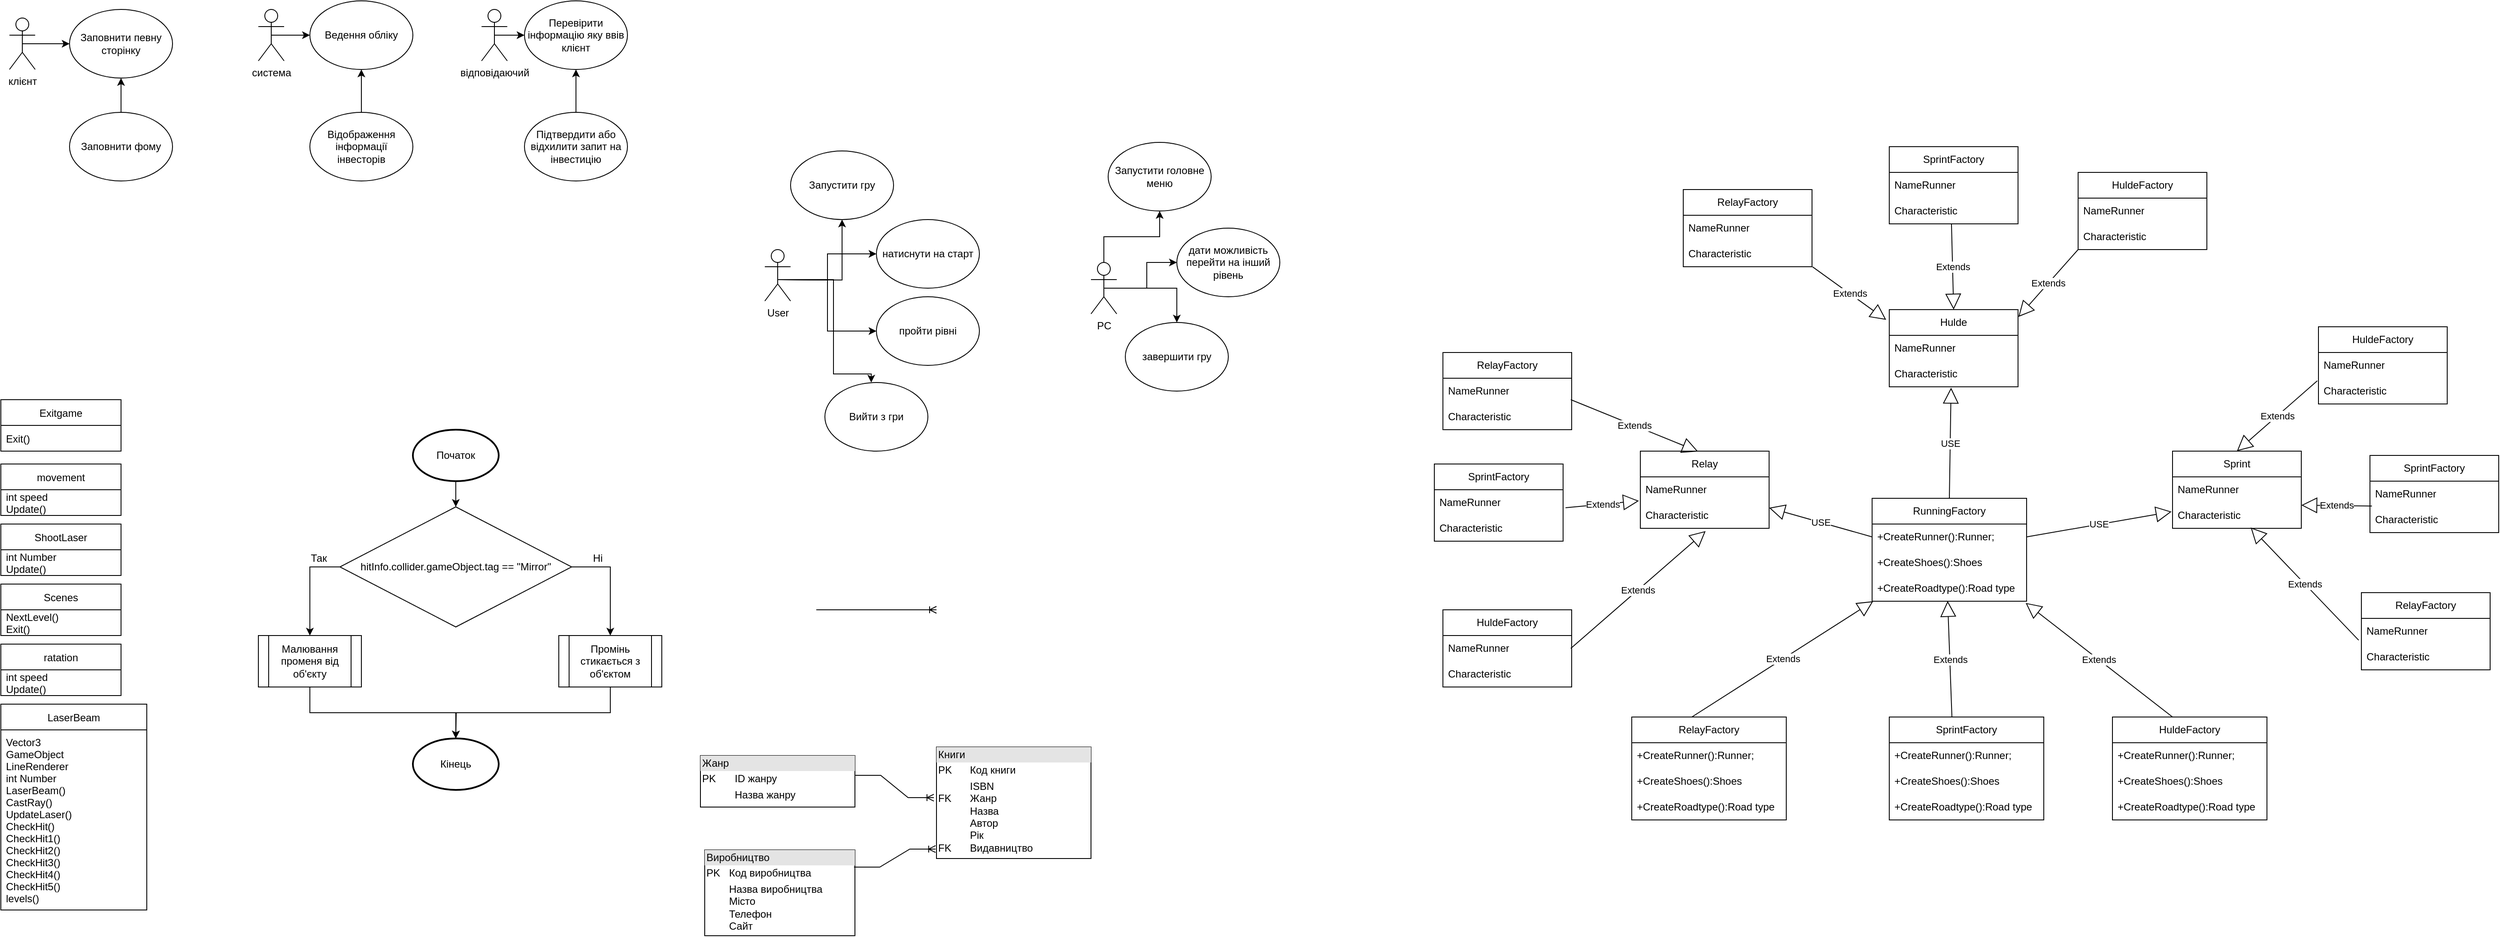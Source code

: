 <mxfile version="20.8.20"><diagram id="-6ueqmcy5e01KkbaXn3p" name="Страница 1"><mxGraphModel dx="1393" dy="836" grid="1" gridSize="10" guides="1" tooltips="1" connect="1" arrows="1" fold="1" page="1" pageScale="1" pageWidth="827" pageHeight="1169" math="0" shadow="0"><root><mxCell id="0"/><mxCell id="1" parent="0"/><mxCell id="vj6vjAbnUKGMdESkfBBD-6" style="edgeStyle=orthogonalEdgeStyle;rounded=0;orthogonalLoop=1;jettySize=auto;html=1;exitX=0.5;exitY=0.5;exitDx=0;exitDy=0;exitPerimeter=0;entryX=0.5;entryY=1;entryDx=0;entryDy=0;" parent="1" target="vj6vjAbnUKGMdESkfBBD-5" edge="1"><mxGeometry relative="1" as="geometry"><mxPoint x="925" y="385" as="sourcePoint"/></mxGeometry></mxCell><mxCell id="vj6vjAbnUKGMdESkfBBD-8" style="edgeStyle=orthogonalEdgeStyle;rounded=0;orthogonalLoop=1;jettySize=auto;html=1;exitX=0.5;exitY=0.5;exitDx=0;exitDy=0;exitPerimeter=0;entryX=0;entryY=0.5;entryDx=0;entryDy=0;" parent="1" target="vj6vjAbnUKGMdESkfBBD-7" edge="1"><mxGeometry relative="1" as="geometry"><mxPoint x="925" y="385" as="sourcePoint"/></mxGeometry></mxCell><mxCell id="vj6vjAbnUKGMdESkfBBD-10" style="edgeStyle=orthogonalEdgeStyle;rounded=0;orthogonalLoop=1;jettySize=auto;html=1;exitX=0.5;exitY=0.5;exitDx=0;exitDy=0;exitPerimeter=0;entryX=0;entryY=0.5;entryDx=0;entryDy=0;" parent="1" target="vj6vjAbnUKGMdESkfBBD-9" edge="1"><mxGeometry relative="1" as="geometry"><mxPoint x="925" y="385" as="sourcePoint"/></mxGeometry></mxCell><mxCell id="vj6vjAbnUKGMdESkfBBD-12" style="edgeStyle=orthogonalEdgeStyle;rounded=0;orthogonalLoop=1;jettySize=auto;html=1;exitX=0.5;exitY=0.5;exitDx=0;exitDy=0;exitPerimeter=0;entryX=0.45;entryY=0;entryDx=0;entryDy=0;entryPerimeter=0;" parent="1" target="vj6vjAbnUKGMdESkfBBD-11" edge="1"><mxGeometry relative="1" as="geometry"><Array as="points"><mxPoint x="990" y="385"/><mxPoint x="990" y="495"/></Array><mxPoint x="925" y="385" as="sourcePoint"/></mxGeometry></mxCell><mxCell id="vj6vjAbnUKGMdESkfBBD-1" value="User" style="shape=umlActor;verticalLabelPosition=bottom;verticalAlign=top;html=1;outlineConnect=0;" parent="1" vertex="1"><mxGeometry x="910" y="350" width="30" height="60" as="geometry"/></mxCell><mxCell id="vj6vjAbnUKGMdESkfBBD-14" style="edgeStyle=orthogonalEdgeStyle;rounded=0;orthogonalLoop=1;jettySize=auto;html=1;exitX=0.5;exitY=0.5;exitDx=0;exitDy=0;exitPerimeter=0;entryX=0.5;entryY=1;entryDx=0;entryDy=0;" parent="1" source="vj6vjAbnUKGMdESkfBBD-3" target="vj6vjAbnUKGMdESkfBBD-13" edge="1"><mxGeometry relative="1" as="geometry"/></mxCell><mxCell id="vj6vjAbnUKGMdESkfBBD-16" style="edgeStyle=orthogonalEdgeStyle;rounded=0;orthogonalLoop=1;jettySize=auto;html=1;exitX=0.5;exitY=0.5;exitDx=0;exitDy=0;exitPerimeter=0;entryX=0;entryY=0.5;entryDx=0;entryDy=0;" parent="1" source="vj6vjAbnUKGMdESkfBBD-3" target="vj6vjAbnUKGMdESkfBBD-15" edge="1"><mxGeometry relative="1" as="geometry"/></mxCell><mxCell id="vj6vjAbnUKGMdESkfBBD-18" style="edgeStyle=orthogonalEdgeStyle;rounded=0;orthogonalLoop=1;jettySize=auto;html=1;exitX=0.5;exitY=0.5;exitDx=0;exitDy=0;exitPerimeter=0;entryX=0.5;entryY=0;entryDx=0;entryDy=0;" parent="1" source="vj6vjAbnUKGMdESkfBBD-3" target="vj6vjAbnUKGMdESkfBBD-17" edge="1"><mxGeometry relative="1" as="geometry"/></mxCell><mxCell id="vj6vjAbnUKGMdESkfBBD-3" value="PC" style="shape=umlActor;verticalLabelPosition=bottom;verticalAlign=top;html=1;outlineConnect=0;" parent="1" vertex="1"><mxGeometry x="1290" y="365" width="30" height="60" as="geometry"/></mxCell><mxCell id="vj6vjAbnUKGMdESkfBBD-5" value="Запустити гру" style="ellipse;whiteSpace=wrap;html=1;" parent="1" vertex="1"><mxGeometry x="940" y="235" width="120" height="80" as="geometry"/></mxCell><mxCell id="vj6vjAbnUKGMdESkfBBD-7" value="натиснути на старт" style="ellipse;whiteSpace=wrap;html=1;" parent="1" vertex="1"><mxGeometry x="1040" y="315" width="120" height="80" as="geometry"/></mxCell><mxCell id="vj6vjAbnUKGMdESkfBBD-9" value="пройти рівні" style="ellipse;whiteSpace=wrap;html=1;" parent="1" vertex="1"><mxGeometry x="1040" y="405" width="120" height="80" as="geometry"/></mxCell><mxCell id="vj6vjAbnUKGMdESkfBBD-11" value="Вийти з гри" style="ellipse;whiteSpace=wrap;html=1;" parent="1" vertex="1"><mxGeometry x="980" y="505" width="120" height="80" as="geometry"/></mxCell><mxCell id="vj6vjAbnUKGMdESkfBBD-13" value="Запустити головне меню" style="ellipse;whiteSpace=wrap;html=1;" parent="1" vertex="1"><mxGeometry x="1310" y="225" width="120" height="80" as="geometry"/></mxCell><mxCell id="vj6vjAbnUKGMdESkfBBD-15" value="дати можливість перейти на інший рівень" style="ellipse;whiteSpace=wrap;html=1;" parent="1" vertex="1"><mxGeometry x="1390" y="325" width="120" height="80" as="geometry"/></mxCell><mxCell id="vj6vjAbnUKGMdESkfBBD-17" value="завершити гру" style="ellipse;whiteSpace=wrap;html=1;" parent="1" vertex="1"><mxGeometry x="1330" y="435" width="120" height="80" as="geometry"/></mxCell><mxCell id="vj6vjAbnUKGMdESkfBBD-19" value="Exitgame" style="swimlane;fontStyle=0;childLayout=stackLayout;horizontal=1;startSize=30;horizontalStack=0;resizeParent=1;resizeParentMax=0;resizeLast=0;collapsible=1;marginBottom=0;" parent="1" vertex="1"><mxGeometry x="20" y="525" width="140" height="60" as="geometry"/></mxCell><mxCell id="vj6vjAbnUKGMdESkfBBD-20" value="Exit()" style="text;strokeColor=none;fillColor=none;align=left;verticalAlign=middle;spacingLeft=4;spacingRight=4;overflow=hidden;points=[[0,0.5],[1,0.5]];portConstraint=eastwest;rotatable=0;" parent="vj6vjAbnUKGMdESkfBBD-19" vertex="1"><mxGeometry y="30" width="140" height="30" as="geometry"/></mxCell><mxCell id="vj6vjAbnUKGMdESkfBBD-23" value="ratation" style="swimlane;fontStyle=0;childLayout=stackLayout;horizontal=1;startSize=30;horizontalStack=0;resizeParent=1;resizeParentMax=0;resizeLast=0;collapsible=1;marginBottom=0;" parent="1" vertex="1"><mxGeometry x="20" y="810" width="140" height="60" as="geometry"/></mxCell><mxCell id="vj6vjAbnUKGMdESkfBBD-24" value="int speed&#10;Update()" style="text;strokeColor=none;fillColor=none;align=left;verticalAlign=middle;spacingLeft=4;spacingRight=4;overflow=hidden;points=[[0,0.5],[1,0.5]];portConstraint=eastwest;rotatable=0;" parent="vj6vjAbnUKGMdESkfBBD-23" vertex="1"><mxGeometry y="30" width="140" height="30" as="geometry"/></mxCell><mxCell id="vj6vjAbnUKGMdESkfBBD-25" value="movement" style="swimlane;fontStyle=0;childLayout=stackLayout;horizontal=1;startSize=30;horizontalStack=0;resizeParent=1;resizeParentMax=0;resizeLast=0;collapsible=1;marginBottom=0;" parent="1" vertex="1"><mxGeometry x="20" y="600" width="140" height="60" as="geometry"/></mxCell><mxCell id="vj6vjAbnUKGMdESkfBBD-26" value="int speed&#10;Update()" style="text;strokeColor=none;fillColor=none;align=left;verticalAlign=middle;spacingLeft=4;spacingRight=4;overflow=hidden;points=[[0,0.5],[1,0.5]];portConstraint=eastwest;rotatable=0;" parent="vj6vjAbnUKGMdESkfBBD-25" vertex="1"><mxGeometry y="30" width="140" height="30" as="geometry"/></mxCell><mxCell id="vj6vjAbnUKGMdESkfBBD-29" value="Scenes" style="swimlane;fontStyle=0;childLayout=stackLayout;horizontal=1;startSize=30;horizontalStack=0;resizeParent=1;resizeParentMax=0;resizeLast=0;collapsible=1;marginBottom=0;" parent="1" vertex="1"><mxGeometry x="20" y="740" width="140" height="60" as="geometry"/></mxCell><mxCell id="vj6vjAbnUKGMdESkfBBD-30" value="NextLevel()&#10;Exit()" style="text;strokeColor=none;fillColor=none;align=left;verticalAlign=middle;spacingLeft=4;spacingRight=4;overflow=hidden;points=[[0,0.5],[1,0.5]];portConstraint=eastwest;rotatable=0;" parent="vj6vjAbnUKGMdESkfBBD-29" vertex="1"><mxGeometry y="30" width="140" height="30" as="geometry"/></mxCell><mxCell id="vj6vjAbnUKGMdESkfBBD-31" value="ShootLaser" style="swimlane;fontStyle=0;childLayout=stackLayout;horizontal=1;startSize=30;horizontalStack=0;resizeParent=1;resizeParentMax=0;resizeLast=0;collapsible=1;marginBottom=0;" parent="1" vertex="1"><mxGeometry x="20" y="670" width="140" height="60" as="geometry"/></mxCell><mxCell id="vj6vjAbnUKGMdESkfBBD-32" value="int Number&#10;Update()" style="text;strokeColor=none;fillColor=none;align=left;verticalAlign=middle;spacingLeft=4;spacingRight=4;overflow=hidden;points=[[0,0.5],[1,0.5]];portConstraint=eastwest;rotatable=0;" parent="vj6vjAbnUKGMdESkfBBD-31" vertex="1"><mxGeometry y="30" width="140" height="30" as="geometry"/></mxCell><mxCell id="vj6vjAbnUKGMdESkfBBD-33" value="LaserBeam" style="swimlane;fontStyle=0;childLayout=stackLayout;horizontal=1;startSize=30;horizontalStack=0;resizeParent=1;resizeParentMax=0;resizeLast=0;collapsible=1;marginBottom=0;" parent="1" vertex="1"><mxGeometry x="20" y="880" width="170" height="240" as="geometry"/></mxCell><mxCell id="vj6vjAbnUKGMdESkfBBD-34" value="Vector3&#10;GameObject&#10;LineRenderer&#10;int Number&#10;LaserBeam()&#10;CastRay()&#10;UpdateLaser()&#10;CheckHit()&#10;CheckHit1()&#10;CheckHit2()&#10;CheckHit3()&#10;CheckHit4()&#10;CheckHit5()&#10;levels()" style="text;strokeColor=none;fillColor=none;align=left;verticalAlign=middle;spacingLeft=4;spacingRight=4;overflow=hidden;points=[[0,0.5],[1,0.5]];portConstraint=eastwest;rotatable=0;" parent="vj6vjAbnUKGMdESkfBBD-33" vertex="1"><mxGeometry y="30" width="170" height="210" as="geometry"/></mxCell><mxCell id="vj6vjAbnUKGMdESkfBBD-40" style="edgeStyle=orthogonalEdgeStyle;rounded=0;orthogonalLoop=1;jettySize=auto;html=1;exitX=0.5;exitY=1;exitDx=0;exitDy=0;exitPerimeter=0;entryX=0.5;entryY=0;entryDx=0;entryDy=0;" parent="1" source="vj6vjAbnUKGMdESkfBBD-36" target="vj6vjAbnUKGMdESkfBBD-39" edge="1"><mxGeometry relative="1" as="geometry"/></mxCell><mxCell id="vj6vjAbnUKGMdESkfBBD-36" value="Початок" style="strokeWidth=2;html=1;shape=mxgraph.flowchart.start_1;whiteSpace=wrap;" parent="1" vertex="1"><mxGeometry x="500" y="560" width="100" height="60" as="geometry"/></mxCell><mxCell id="vj6vjAbnUKGMdESkfBBD-37" value="Кінець" style="strokeWidth=2;html=1;shape=mxgraph.flowchart.start_1;whiteSpace=wrap;" parent="1" vertex="1"><mxGeometry x="500" y="920" width="100" height="60" as="geometry"/></mxCell><mxCell id="vj6vjAbnUKGMdESkfBBD-43" style="edgeStyle=orthogonalEdgeStyle;rounded=0;orthogonalLoop=1;jettySize=auto;html=1;exitX=1;exitY=0.5;exitDx=0;exitDy=0;entryX=0.5;entryY=0;entryDx=0;entryDy=0;" parent="1" source="vj6vjAbnUKGMdESkfBBD-39" target="vj6vjAbnUKGMdESkfBBD-42" edge="1"><mxGeometry relative="1" as="geometry"/></mxCell><mxCell id="vj6vjAbnUKGMdESkfBBD-45" style="edgeStyle=orthogonalEdgeStyle;rounded=0;orthogonalLoop=1;jettySize=auto;html=1;exitX=0;exitY=0.5;exitDx=0;exitDy=0;entryX=0.5;entryY=0;entryDx=0;entryDy=0;" parent="1" source="vj6vjAbnUKGMdESkfBBD-39" target="vj6vjAbnUKGMdESkfBBD-41" edge="1"><mxGeometry relative="1" as="geometry"/></mxCell><mxCell id="vj6vjAbnUKGMdESkfBBD-39" value="hitInfo.collider.gameObject.tag == &quot;Mirror&quot;" style="rhombus;whiteSpace=wrap;html=1;" parent="1" vertex="1"><mxGeometry x="415" y="650" width="270" height="140" as="geometry"/></mxCell><mxCell id="vj6vjAbnUKGMdESkfBBD-46" style="edgeStyle=orthogonalEdgeStyle;rounded=0;orthogonalLoop=1;jettySize=auto;html=1;exitX=0.5;exitY=1;exitDx=0;exitDy=0;entryX=0.5;entryY=0;entryDx=0;entryDy=0;entryPerimeter=0;" parent="1" source="vj6vjAbnUKGMdESkfBBD-41" target="vj6vjAbnUKGMdESkfBBD-37" edge="1"><mxGeometry relative="1" as="geometry"/></mxCell><mxCell id="vj6vjAbnUKGMdESkfBBD-41" value="Малювання променя від об'єкту" style="shape=process;whiteSpace=wrap;html=1;backgroundOutline=1;" parent="1" vertex="1"><mxGeometry x="320" y="800" width="120" height="60" as="geometry"/></mxCell><mxCell id="vj6vjAbnUKGMdESkfBBD-47" style="edgeStyle=orthogonalEdgeStyle;rounded=0;orthogonalLoop=1;jettySize=auto;html=1;exitX=0.5;exitY=1;exitDx=0;exitDy=0;" parent="1" source="vj6vjAbnUKGMdESkfBBD-42" edge="1"><mxGeometry relative="1" as="geometry"><mxPoint x="550" y="920" as="targetPoint"/></mxGeometry></mxCell><mxCell id="vj6vjAbnUKGMdESkfBBD-42" value="Промінь стикається з об'єктом" style="shape=process;whiteSpace=wrap;html=1;backgroundOutline=1;" parent="1" vertex="1"><mxGeometry x="670" y="800" width="120" height="60" as="geometry"/></mxCell><mxCell id="vj6vjAbnUKGMdESkfBBD-48" value="Так" style="text;html=1;align=center;verticalAlign=middle;resizable=0;points=[];autosize=1;strokeColor=none;fillColor=none;" parent="1" vertex="1"><mxGeometry x="370" y="695" width="40" height="30" as="geometry"/></mxCell><mxCell id="vj6vjAbnUKGMdESkfBBD-49" value="Ні" style="text;html=1;align=center;verticalAlign=middle;resizable=0;points=[];autosize=1;strokeColor=none;fillColor=none;" parent="1" vertex="1"><mxGeometry x="700" y="695" width="30" height="30" as="geometry"/></mxCell><mxCell id="Jga6Z27L3UZkipn1y9H5-6" style="edgeStyle=orthogonalEdgeStyle;rounded=0;orthogonalLoop=1;jettySize=auto;html=1;exitX=0.5;exitY=0.5;exitDx=0;exitDy=0;exitPerimeter=0;entryX=0;entryY=0.5;entryDx=0;entryDy=0;" parent="1" source="Jga6Z27L3UZkipn1y9H5-1" target="Jga6Z27L3UZkipn1y9H5-4" edge="1"><mxGeometry relative="1" as="geometry"/></mxCell><mxCell id="Jga6Z27L3UZkipn1y9H5-1" value="клієнт&lt;br&gt;" style="shape=umlActor;verticalLabelPosition=bottom;verticalAlign=top;html=1;outlineConnect=0;" parent="1" vertex="1"><mxGeometry x="30" y="80" width="30" height="60" as="geometry"/></mxCell><mxCell id="Jga6Z27L3UZkipn1y9H5-8" style="edgeStyle=orthogonalEdgeStyle;rounded=0;orthogonalLoop=1;jettySize=auto;html=1;exitX=0.5;exitY=0.5;exitDx=0;exitDy=0;exitPerimeter=0;entryX=0;entryY=0.5;entryDx=0;entryDy=0;" parent="1" source="Jga6Z27L3UZkipn1y9H5-2" target="Jga6Z27L3UZkipn1y9H5-7" edge="1"><mxGeometry relative="1" as="geometry"/></mxCell><mxCell id="Jga6Z27L3UZkipn1y9H5-2" value="система" style="shape=umlActor;verticalLabelPosition=bottom;verticalAlign=top;html=1;outlineConnect=0;" parent="1" vertex="1"><mxGeometry x="320" y="70" width="30" height="60" as="geometry"/></mxCell><mxCell id="Jga6Z27L3UZkipn1y9H5-11" style="edgeStyle=orthogonalEdgeStyle;rounded=0;orthogonalLoop=1;jettySize=auto;html=1;exitX=0.5;exitY=0.5;exitDx=0;exitDy=0;exitPerimeter=0;entryX=0;entryY=0.5;entryDx=0;entryDy=0;" parent="1" source="Jga6Z27L3UZkipn1y9H5-3" target="Jga6Z27L3UZkipn1y9H5-10" edge="1"><mxGeometry relative="1" as="geometry"/></mxCell><mxCell id="Jga6Z27L3UZkipn1y9H5-3" value="відповідаючий&lt;br&gt;" style="shape=umlActor;verticalLabelPosition=bottom;verticalAlign=top;html=1;outlineConnect=0;" parent="1" vertex="1"><mxGeometry x="580" y="70" width="30" height="60" as="geometry"/></mxCell><mxCell id="Jga6Z27L3UZkipn1y9H5-4" value="Заповнити певну сторінку&lt;br&gt;" style="ellipse;whiteSpace=wrap;html=1;" parent="1" vertex="1"><mxGeometry x="100" y="70" width="120" height="80" as="geometry"/></mxCell><mxCell id="Jga6Z27L3UZkipn1y9H5-7" value="Ведення обліку" style="ellipse;whiteSpace=wrap;html=1;" parent="1" vertex="1"><mxGeometry x="380" y="60" width="120" height="80" as="geometry"/></mxCell><mxCell id="Jga6Z27L3UZkipn1y9H5-10" value="Перевірити інформацію яку ввів клієнт" style="ellipse;whiteSpace=wrap;html=1;" parent="1" vertex="1"><mxGeometry x="630" y="60" width="120" height="80" as="geometry"/></mxCell><mxCell id="z-P49r5W_9qY6oftBKFz-2" style="edgeStyle=orthogonalEdgeStyle;rounded=0;orthogonalLoop=1;jettySize=auto;html=1;entryX=0.5;entryY=1;entryDx=0;entryDy=0;" parent="1" source="z-P49r5W_9qY6oftBKFz-1" target="Jga6Z27L3UZkipn1y9H5-4" edge="1"><mxGeometry relative="1" as="geometry"/></mxCell><mxCell id="z-P49r5W_9qY6oftBKFz-1" value="Заповнити фому" style="ellipse;whiteSpace=wrap;html=1;" parent="1" vertex="1"><mxGeometry x="100" y="190" width="120" height="80" as="geometry"/></mxCell><mxCell id="z-P49r5W_9qY6oftBKFz-4" style="edgeStyle=orthogonalEdgeStyle;rounded=0;orthogonalLoop=1;jettySize=auto;html=1;entryX=0.5;entryY=1;entryDx=0;entryDy=0;" parent="1" source="z-P49r5W_9qY6oftBKFz-3" target="Jga6Z27L3UZkipn1y9H5-7" edge="1"><mxGeometry relative="1" as="geometry"/></mxCell><mxCell id="z-P49r5W_9qY6oftBKFz-3" value="Відображення інформації інвесторів" style="ellipse;whiteSpace=wrap;html=1;" parent="1" vertex="1"><mxGeometry x="380" y="190" width="120" height="80" as="geometry"/></mxCell><mxCell id="z-P49r5W_9qY6oftBKFz-6" style="edgeStyle=orthogonalEdgeStyle;rounded=0;orthogonalLoop=1;jettySize=auto;html=1;entryX=0.5;entryY=1;entryDx=0;entryDy=0;" parent="1" source="z-P49r5W_9qY6oftBKFz-5" target="Jga6Z27L3UZkipn1y9H5-10" edge="1"><mxGeometry relative="1" as="geometry"/></mxCell><mxCell id="z-P49r5W_9qY6oftBKFz-5" value="Підтвердити або відхилити запит на інвестицію" style="ellipse;whiteSpace=wrap;html=1;" parent="1" vertex="1"><mxGeometry x="630" y="190" width="120" height="80" as="geometry"/></mxCell><mxCell id="FtYs3ZVKkG90opBTpyno-1" value="&lt;div style=&quot;box-sizing:border-box;width:100%;background:#e4e4e4;padding:2px;&quot;&gt;Жанр&lt;/div&gt;&lt;table style=&quot;width:100%;font-size:1em;&quot; cellpadding=&quot;2&quot; cellspacing=&quot;0&quot;&gt;&lt;tbody&gt;&lt;tr&gt;&lt;td&gt;PK&lt;/td&gt;&lt;td&gt;ID жанру&lt;/td&gt;&lt;/tr&gt;&lt;tr&gt;&lt;td&gt;&lt;br&gt;&lt;/td&gt;&lt;td&gt;Назва жанру&lt;/td&gt;&lt;/tr&gt;&lt;/tbody&gt;&lt;/table&gt;" style="verticalAlign=top;align=left;overflow=fill;html=1;" parent="1" vertex="1"><mxGeometry x="835" y="940" width="180" height="60" as="geometry"/></mxCell><mxCell id="FtYs3ZVKkG90opBTpyno-2" value="&lt;div style=&quot;box-sizing:border-box;width:100%;background:#e4e4e4;padding:2px;&quot;&gt;Книги&lt;/div&gt;&lt;table style=&quot;width:100%;font-size:1em;&quot; cellpadding=&quot;2&quot; cellspacing=&quot;0&quot;&gt;&lt;tbody&gt;&lt;tr&gt;&lt;td&gt;PK&lt;/td&gt;&lt;td&gt;Код книги&lt;/td&gt;&lt;/tr&gt;&lt;tr&gt;&lt;td&gt;&lt;br&gt;FK&lt;br&gt;&lt;br&gt;&lt;br&gt;&lt;br&gt;FK&lt;/td&gt;&lt;td&gt;ISBN&lt;br&gt;Жанр&lt;br&gt;Назва&lt;br&gt;Автор&lt;br&gt;Рік&lt;br&gt;Видавництво&lt;/td&gt;&lt;/tr&gt;&lt;/tbody&gt;&lt;/table&gt;" style="verticalAlign=top;align=left;overflow=fill;html=1;" parent="1" vertex="1"><mxGeometry x="1110" y="930" width="180" height="130" as="geometry"/></mxCell><mxCell id="FtYs3ZVKkG90opBTpyno-6" value="" style="edgeStyle=entityRelationEdgeStyle;fontSize=12;html=1;endArrow=ERoneToMany;rounded=0;entryX=-0.017;entryY=0.454;entryDx=0;entryDy=0;entryPerimeter=0;exitX=1;exitY=0.383;exitDx=0;exitDy=0;exitPerimeter=0;" parent="1" source="FtYs3ZVKkG90opBTpyno-1" target="FtYs3ZVKkG90opBTpyno-2" edge="1"><mxGeometry width="100" height="100" relative="1" as="geometry"><mxPoint x="1020" y="1080" as="sourcePoint"/><mxPoint x="1080" y="910" as="targetPoint"/></mxGeometry></mxCell><mxCell id="FtYs3ZVKkG90opBTpyno-9" value="&lt;div style=&quot;box-sizing:border-box;width:100%;background:#e4e4e4;padding:2px;&quot;&gt;Виробництво&lt;/div&gt;&lt;table style=&quot;width:100%;font-size:1em;&quot; cellpadding=&quot;2&quot; cellspacing=&quot;0&quot;&gt;&lt;tbody&gt;&lt;tr&gt;&lt;td&gt;PK&lt;/td&gt;&lt;td&gt;Код виробництва&lt;/td&gt;&lt;/tr&gt;&lt;tr&gt;&lt;td&gt;&lt;br&gt;&lt;/td&gt;&lt;td&gt;Назва виробництва&lt;br&gt;Місто&lt;br&gt;Телефон&lt;br&gt;Сайт&lt;/td&gt;&lt;/tr&gt;&lt;/tbody&gt;&lt;/table&gt;" style="verticalAlign=top;align=left;overflow=fill;html=1;" parent="1" vertex="1"><mxGeometry x="840" y="1050" width="175" height="100" as="geometry"/></mxCell><mxCell id="FtYs3ZVKkG90opBTpyno-10" value="" style="edgeStyle=entityRelationEdgeStyle;fontSize=12;html=1;endArrow=ERoneToMany;rounded=0;exitX=0.994;exitY=0.2;exitDx=0;exitDy=0;exitPerimeter=0;entryX=-0.006;entryY=0.915;entryDx=0;entryDy=0;entryPerimeter=0;" parent="1" source="FtYs3ZVKkG90opBTpyno-9" target="FtYs3ZVKkG90opBTpyno-2" edge="1"><mxGeometry width="100" height="100" relative="1" as="geometry"><mxPoint x="1080" y="1235" as="sourcePoint"/><mxPoint x="1180" y="1135" as="targetPoint"/></mxGeometry></mxCell><mxCell id="8rWiKkIh7vA2tOEFE8bx-1" value="" style="edgeStyle=entityRelationEdgeStyle;fontSize=12;html=1;endArrow=ERoneToMany;rounded=0;" parent="1" edge="1"><mxGeometry width="100" height="100" relative="1" as="geometry"><mxPoint x="970" y="770" as="sourcePoint"/><mxPoint x="1110" y="770" as="targetPoint"/></mxGeometry></mxCell><mxCell id="XM_0wm0U23MxYfc8D-eb-1" value="RunningFactory" style="swimlane;fontStyle=0;childLayout=stackLayout;horizontal=1;startSize=30;horizontalStack=0;resizeParent=1;resizeParentMax=0;resizeLast=0;collapsible=1;marginBottom=0;whiteSpace=wrap;html=1;" vertex="1" parent="1"><mxGeometry x="2200" y="640" width="180" height="120" as="geometry"/></mxCell><mxCell id="XM_0wm0U23MxYfc8D-eb-2" value="+CreateRunner():Runner;" style="text;strokeColor=none;fillColor=none;align=left;verticalAlign=middle;spacingLeft=4;spacingRight=4;overflow=hidden;points=[[0,0.5],[1,0.5]];portConstraint=eastwest;rotatable=0;whiteSpace=wrap;html=1;" vertex="1" parent="XM_0wm0U23MxYfc8D-eb-1"><mxGeometry y="30" width="180" height="30" as="geometry"/></mxCell><mxCell id="XM_0wm0U23MxYfc8D-eb-3" value="+CreateShoes():Shoes" style="text;strokeColor=none;fillColor=none;align=left;verticalAlign=middle;spacingLeft=4;spacingRight=4;overflow=hidden;points=[[0,0.5],[1,0.5]];portConstraint=eastwest;rotatable=0;whiteSpace=wrap;html=1;" vertex="1" parent="XM_0wm0U23MxYfc8D-eb-1"><mxGeometry y="60" width="180" height="30" as="geometry"/></mxCell><mxCell id="XM_0wm0U23MxYfc8D-eb-4" value="+CreateRoadtype():Road type" style="text;strokeColor=none;fillColor=none;align=left;verticalAlign=middle;spacingLeft=4;spacingRight=4;overflow=hidden;points=[[0,0.5],[1,0.5]];portConstraint=eastwest;rotatable=0;whiteSpace=wrap;html=1;" vertex="1" parent="XM_0wm0U23MxYfc8D-eb-1"><mxGeometry y="90" width="180" height="30" as="geometry"/></mxCell><mxCell id="XM_0wm0U23MxYfc8D-eb-5" value="USE" style="endArrow=block;endSize=16;endFill=0;html=1;rounded=0;exitX=0.5;exitY=0;exitDx=0;exitDy=0;entryX=0.48;entryY=1.033;entryDx=0;entryDy=0;entryPerimeter=0;" edge="1" parent="1" source="XM_0wm0U23MxYfc8D-eb-1" target="XM_0wm0U23MxYfc8D-eb-11"><mxGeometry width="160" relative="1" as="geometry"><mxPoint x="1940" y="685" as="sourcePoint"/><mxPoint x="2297" y="539" as="targetPoint"/></mxGeometry></mxCell><mxCell id="XM_0wm0U23MxYfc8D-eb-6" value="Extends" style="endArrow=block;endSize=16;endFill=0;html=1;rounded=0;entryX=0.007;entryY=1;entryDx=0;entryDy=0;entryPerimeter=0;" edge="1" parent="1" target="XM_0wm0U23MxYfc8D-eb-4"><mxGeometry width="160" relative="1" as="geometry"><mxPoint x="1990" y="895" as="sourcePoint"/><mxPoint x="2100" y="785" as="targetPoint"/></mxGeometry></mxCell><mxCell id="XM_0wm0U23MxYfc8D-eb-7" value="Extends" style="endArrow=block;endSize=16;endFill=0;html=1;rounded=0;entryX=0.489;entryY=0.989;entryDx=0;entryDy=0;entryPerimeter=0;" edge="1" parent="1" target="XM_0wm0U23MxYfc8D-eb-4"><mxGeometry width="160" relative="1" as="geometry"><mxPoint x="2293" y="895" as="sourcePoint"/><mxPoint x="2231" y="785" as="targetPoint"/></mxGeometry></mxCell><mxCell id="XM_0wm0U23MxYfc8D-eb-8" value="Extends" style="endArrow=block;endSize=16;endFill=0;html=1;rounded=0;entryX=0.994;entryY=1.067;entryDx=0;entryDy=0;entryPerimeter=0;" edge="1" parent="1" target="XM_0wm0U23MxYfc8D-eb-4"><mxGeometry width="160" relative="1" as="geometry"><mxPoint x="2550" y="895" as="sourcePoint"/><mxPoint x="2370" y="775" as="targetPoint"/></mxGeometry></mxCell><mxCell id="XM_0wm0U23MxYfc8D-eb-9" value="Hulde" style="swimlane;fontStyle=0;childLayout=stackLayout;horizontal=1;startSize=30;horizontalStack=0;resizeParent=1;resizeParentMax=0;resizeLast=0;collapsible=1;marginBottom=0;whiteSpace=wrap;html=1;" vertex="1" parent="1"><mxGeometry x="2220" y="420" width="150" height="90" as="geometry"/></mxCell><mxCell id="XM_0wm0U23MxYfc8D-eb-10" value="NameRunner" style="text;strokeColor=none;fillColor=none;align=left;verticalAlign=middle;spacingLeft=4;spacingRight=4;overflow=hidden;points=[[0,0.5],[1,0.5]];portConstraint=eastwest;rotatable=0;whiteSpace=wrap;html=1;" vertex="1" parent="XM_0wm0U23MxYfc8D-eb-9"><mxGeometry y="30" width="150" height="30" as="geometry"/></mxCell><mxCell id="XM_0wm0U23MxYfc8D-eb-11" value="Characteristic" style="text;strokeColor=none;fillColor=none;align=left;verticalAlign=middle;spacingLeft=4;spacingRight=4;overflow=hidden;points=[[0,0.5],[1,0.5]];portConstraint=eastwest;rotatable=0;whiteSpace=wrap;html=1;" vertex="1" parent="XM_0wm0U23MxYfc8D-eb-9"><mxGeometry y="60" width="150" height="30" as="geometry"/></mxCell><mxCell id="XM_0wm0U23MxYfc8D-eb-13" value="Sprint" style="swimlane;fontStyle=0;childLayout=stackLayout;horizontal=1;startSize=30;horizontalStack=0;resizeParent=1;resizeParentMax=0;resizeLast=0;collapsible=1;marginBottom=0;whiteSpace=wrap;html=1;" vertex="1" parent="1"><mxGeometry x="2550" y="585" width="150" height="90" as="geometry"/></mxCell><mxCell id="XM_0wm0U23MxYfc8D-eb-14" value="NameRunner" style="text;strokeColor=none;fillColor=none;align=left;verticalAlign=middle;spacingLeft=4;spacingRight=4;overflow=hidden;points=[[0,0.5],[1,0.5]];portConstraint=eastwest;rotatable=0;whiteSpace=wrap;html=1;" vertex="1" parent="XM_0wm0U23MxYfc8D-eb-13"><mxGeometry y="30" width="150" height="30" as="geometry"/></mxCell><mxCell id="XM_0wm0U23MxYfc8D-eb-15" value="Characteristic" style="text;strokeColor=none;fillColor=none;align=left;verticalAlign=middle;spacingLeft=4;spacingRight=4;overflow=hidden;points=[[0,0.5],[1,0.5]];portConstraint=eastwest;rotatable=0;whiteSpace=wrap;html=1;" vertex="1" parent="XM_0wm0U23MxYfc8D-eb-13"><mxGeometry y="60" width="150" height="30" as="geometry"/></mxCell><mxCell id="XM_0wm0U23MxYfc8D-eb-17" value="Relay" style="swimlane;fontStyle=0;childLayout=stackLayout;horizontal=1;startSize=30;horizontalStack=0;resizeParent=1;resizeParentMax=0;resizeLast=0;collapsible=1;marginBottom=0;whiteSpace=wrap;html=1;" vertex="1" parent="1"><mxGeometry x="1930" y="585" width="150" height="90" as="geometry"/></mxCell><mxCell id="XM_0wm0U23MxYfc8D-eb-18" value="NameRunner" style="text;strokeColor=none;fillColor=none;align=left;verticalAlign=middle;spacingLeft=4;spacingRight=4;overflow=hidden;points=[[0,0.5],[1,0.5]];portConstraint=eastwest;rotatable=0;whiteSpace=wrap;html=1;" vertex="1" parent="XM_0wm0U23MxYfc8D-eb-17"><mxGeometry y="30" width="150" height="30" as="geometry"/></mxCell><mxCell id="XM_0wm0U23MxYfc8D-eb-19" value="Characteristic" style="text;strokeColor=none;fillColor=none;align=left;verticalAlign=middle;spacingLeft=4;spacingRight=4;overflow=hidden;points=[[0,0.5],[1,0.5]];portConstraint=eastwest;rotatable=0;whiteSpace=wrap;html=1;" vertex="1" parent="XM_0wm0U23MxYfc8D-eb-17"><mxGeometry y="60" width="150" height="30" as="geometry"/></mxCell><mxCell id="XM_0wm0U23MxYfc8D-eb-21" value="USE" style="endArrow=block;endSize=16;endFill=0;html=1;rounded=0;exitX=1;exitY=0.5;exitDx=0;exitDy=0;entryX=-0.007;entryY=0.353;entryDx=0;entryDy=0;entryPerimeter=0;" edge="1" parent="1" source="XM_0wm0U23MxYfc8D-eb-2" target="XM_0wm0U23MxYfc8D-eb-15"><mxGeometry width="160" relative="1" as="geometry"><mxPoint x="2460" y="715" as="sourcePoint"/><mxPoint x="2460" y="605" as="targetPoint"/></mxGeometry></mxCell><mxCell id="XM_0wm0U23MxYfc8D-eb-22" value="USE" style="endArrow=block;endSize=16;endFill=0;html=1;rounded=0;exitX=0;exitY=0.5;exitDx=0;exitDy=0;entryX=1;entryY=0.203;entryDx=0;entryDy=0;entryPerimeter=0;" edge="1" parent="1" source="XM_0wm0U23MxYfc8D-eb-2" target="XM_0wm0U23MxYfc8D-eb-19"><mxGeometry width="160" relative="1" as="geometry"><mxPoint x="2315" y="675" as="sourcePoint"/><mxPoint x="2315" y="565" as="targetPoint"/></mxGeometry></mxCell><mxCell id="XM_0wm0U23MxYfc8D-eb-23" value="RelayFactory" style="swimlane;fontStyle=0;childLayout=stackLayout;horizontal=1;startSize=30;horizontalStack=0;resizeParent=1;resizeParentMax=0;resizeLast=0;collapsible=1;marginBottom=0;whiteSpace=wrap;html=1;" vertex="1" parent="1"><mxGeometry x="1920" y="895" width="180" height="120" as="geometry"/></mxCell><mxCell id="XM_0wm0U23MxYfc8D-eb-24" value="+CreateRunner():Runner;" style="text;strokeColor=none;fillColor=none;align=left;verticalAlign=middle;spacingLeft=4;spacingRight=4;overflow=hidden;points=[[0,0.5],[1,0.5]];portConstraint=eastwest;rotatable=0;whiteSpace=wrap;html=1;" vertex="1" parent="XM_0wm0U23MxYfc8D-eb-23"><mxGeometry y="30" width="180" height="30" as="geometry"/></mxCell><mxCell id="XM_0wm0U23MxYfc8D-eb-25" value="+CreateShoes():Shoes" style="text;strokeColor=none;fillColor=none;align=left;verticalAlign=middle;spacingLeft=4;spacingRight=4;overflow=hidden;points=[[0,0.5],[1,0.5]];portConstraint=eastwest;rotatable=0;whiteSpace=wrap;html=1;" vertex="1" parent="XM_0wm0U23MxYfc8D-eb-23"><mxGeometry y="60" width="180" height="30" as="geometry"/></mxCell><mxCell id="XM_0wm0U23MxYfc8D-eb-26" value="+CreateRoadtype():Road type" style="text;strokeColor=none;fillColor=none;align=left;verticalAlign=middle;spacingLeft=4;spacingRight=4;overflow=hidden;points=[[0,0.5],[1,0.5]];portConstraint=eastwest;rotatable=0;whiteSpace=wrap;html=1;" vertex="1" parent="XM_0wm0U23MxYfc8D-eb-23"><mxGeometry y="90" width="180" height="30" as="geometry"/></mxCell><mxCell id="XM_0wm0U23MxYfc8D-eb-27" value="SprintFactory" style="swimlane;fontStyle=0;childLayout=stackLayout;horizontal=1;startSize=30;horizontalStack=0;resizeParent=1;resizeParentMax=0;resizeLast=0;collapsible=1;marginBottom=0;whiteSpace=wrap;html=1;" vertex="1" parent="1"><mxGeometry x="2220" y="895" width="180" height="120" as="geometry"/></mxCell><mxCell id="XM_0wm0U23MxYfc8D-eb-28" value="+CreateRunner():Runner;" style="text;strokeColor=none;fillColor=none;align=left;verticalAlign=middle;spacingLeft=4;spacingRight=4;overflow=hidden;points=[[0,0.5],[1,0.5]];portConstraint=eastwest;rotatable=0;whiteSpace=wrap;html=1;" vertex="1" parent="XM_0wm0U23MxYfc8D-eb-27"><mxGeometry y="30" width="180" height="30" as="geometry"/></mxCell><mxCell id="XM_0wm0U23MxYfc8D-eb-29" value="+CreateShoes():Shoes" style="text;strokeColor=none;fillColor=none;align=left;verticalAlign=middle;spacingLeft=4;spacingRight=4;overflow=hidden;points=[[0,0.5],[1,0.5]];portConstraint=eastwest;rotatable=0;whiteSpace=wrap;html=1;" vertex="1" parent="XM_0wm0U23MxYfc8D-eb-27"><mxGeometry y="60" width="180" height="30" as="geometry"/></mxCell><mxCell id="XM_0wm0U23MxYfc8D-eb-30" value="+CreateRoadtype():Road type" style="text;strokeColor=none;fillColor=none;align=left;verticalAlign=middle;spacingLeft=4;spacingRight=4;overflow=hidden;points=[[0,0.5],[1,0.5]];portConstraint=eastwest;rotatable=0;whiteSpace=wrap;html=1;" vertex="1" parent="XM_0wm0U23MxYfc8D-eb-27"><mxGeometry y="90" width="180" height="30" as="geometry"/></mxCell><mxCell id="XM_0wm0U23MxYfc8D-eb-31" value="HuldeFactory" style="swimlane;fontStyle=0;childLayout=stackLayout;horizontal=1;startSize=30;horizontalStack=0;resizeParent=1;resizeParentMax=0;resizeLast=0;collapsible=1;marginBottom=0;whiteSpace=wrap;html=1;" vertex="1" parent="1"><mxGeometry x="2480" y="895" width="180" height="120" as="geometry"/></mxCell><mxCell id="XM_0wm0U23MxYfc8D-eb-32" value="+CreateRunner():Runner;" style="text;strokeColor=none;fillColor=none;align=left;verticalAlign=middle;spacingLeft=4;spacingRight=4;overflow=hidden;points=[[0,0.5],[1,0.5]];portConstraint=eastwest;rotatable=0;whiteSpace=wrap;html=1;" vertex="1" parent="XM_0wm0U23MxYfc8D-eb-31"><mxGeometry y="30" width="180" height="30" as="geometry"/></mxCell><mxCell id="XM_0wm0U23MxYfc8D-eb-33" value="+CreateShoes():Shoes" style="text;strokeColor=none;fillColor=none;align=left;verticalAlign=middle;spacingLeft=4;spacingRight=4;overflow=hidden;points=[[0,0.5],[1,0.5]];portConstraint=eastwest;rotatable=0;whiteSpace=wrap;html=1;" vertex="1" parent="XM_0wm0U23MxYfc8D-eb-31"><mxGeometry y="60" width="180" height="30" as="geometry"/></mxCell><mxCell id="XM_0wm0U23MxYfc8D-eb-34" value="+CreateRoadtype():Road type" style="text;strokeColor=none;fillColor=none;align=left;verticalAlign=middle;spacingLeft=4;spacingRight=4;overflow=hidden;points=[[0,0.5],[1,0.5]];portConstraint=eastwest;rotatable=0;whiteSpace=wrap;html=1;" vertex="1" parent="XM_0wm0U23MxYfc8D-eb-31"><mxGeometry y="90" width="180" height="30" as="geometry"/></mxCell><mxCell id="XM_0wm0U23MxYfc8D-eb-40" value="RelayFactory" style="swimlane;fontStyle=0;childLayout=stackLayout;horizontal=1;startSize=30;horizontalStack=0;resizeParent=1;resizeParentMax=0;resizeLast=0;collapsible=1;marginBottom=0;whiteSpace=wrap;html=1;" vertex="1" parent="1"><mxGeometry x="1700" y="470" width="150" height="90" as="geometry"/></mxCell><mxCell id="XM_0wm0U23MxYfc8D-eb-41" value="NameRunner" style="text;strokeColor=none;fillColor=none;align=left;verticalAlign=middle;spacingLeft=4;spacingRight=4;overflow=hidden;points=[[0,0.5],[1,0.5]];portConstraint=eastwest;rotatable=0;whiteSpace=wrap;html=1;" vertex="1" parent="XM_0wm0U23MxYfc8D-eb-40"><mxGeometry y="30" width="150" height="30" as="geometry"/></mxCell><mxCell id="XM_0wm0U23MxYfc8D-eb-42" value="Characteristic" style="text;strokeColor=none;fillColor=none;align=left;verticalAlign=middle;spacingLeft=4;spacingRight=4;overflow=hidden;points=[[0,0.5],[1,0.5]];portConstraint=eastwest;rotatable=0;whiteSpace=wrap;html=1;" vertex="1" parent="XM_0wm0U23MxYfc8D-eb-40"><mxGeometry y="60" width="150" height="30" as="geometry"/></mxCell><mxCell id="XM_0wm0U23MxYfc8D-eb-43" value="HuldeFactory" style="swimlane;fontStyle=0;childLayout=stackLayout;horizontal=1;startSize=30;horizontalStack=0;resizeParent=1;resizeParentMax=0;resizeLast=0;collapsible=1;marginBottom=0;whiteSpace=wrap;html=1;" vertex="1" parent="1"><mxGeometry x="1700" y="770" width="150" height="90" as="geometry"/></mxCell><mxCell id="XM_0wm0U23MxYfc8D-eb-44" value="NameRunner" style="text;strokeColor=none;fillColor=none;align=left;verticalAlign=middle;spacingLeft=4;spacingRight=4;overflow=hidden;points=[[0,0.5],[1,0.5]];portConstraint=eastwest;rotatable=0;whiteSpace=wrap;html=1;" vertex="1" parent="XM_0wm0U23MxYfc8D-eb-43"><mxGeometry y="30" width="150" height="30" as="geometry"/></mxCell><mxCell id="XM_0wm0U23MxYfc8D-eb-45" value="Characteristic" style="text;strokeColor=none;fillColor=none;align=left;verticalAlign=middle;spacingLeft=4;spacingRight=4;overflow=hidden;points=[[0,0.5],[1,0.5]];portConstraint=eastwest;rotatable=0;whiteSpace=wrap;html=1;" vertex="1" parent="XM_0wm0U23MxYfc8D-eb-43"><mxGeometry y="60" width="150" height="30" as="geometry"/></mxCell><mxCell id="XM_0wm0U23MxYfc8D-eb-46" value="SprintFactory" style="swimlane;fontStyle=0;childLayout=stackLayout;horizontal=1;startSize=30;horizontalStack=0;resizeParent=1;resizeParentMax=0;resizeLast=0;collapsible=1;marginBottom=0;whiteSpace=wrap;html=1;" vertex="1" parent="1"><mxGeometry x="1690" y="600" width="150" height="90" as="geometry"/></mxCell><mxCell id="XM_0wm0U23MxYfc8D-eb-47" value="NameRunner" style="text;strokeColor=none;fillColor=none;align=left;verticalAlign=middle;spacingLeft=4;spacingRight=4;overflow=hidden;points=[[0,0.5],[1,0.5]];portConstraint=eastwest;rotatable=0;whiteSpace=wrap;html=1;" vertex="1" parent="XM_0wm0U23MxYfc8D-eb-46"><mxGeometry y="30" width="150" height="30" as="geometry"/></mxCell><mxCell id="XM_0wm0U23MxYfc8D-eb-48" value="Characteristic" style="text;strokeColor=none;fillColor=none;align=left;verticalAlign=middle;spacingLeft=4;spacingRight=4;overflow=hidden;points=[[0,0.5],[1,0.5]];portConstraint=eastwest;rotatable=0;whiteSpace=wrap;html=1;" vertex="1" parent="XM_0wm0U23MxYfc8D-eb-46"><mxGeometry y="60" width="150" height="30" as="geometry"/></mxCell><mxCell id="XM_0wm0U23MxYfc8D-eb-49" value="Extends" style="endArrow=block;endSize=16;endFill=0;html=1;rounded=0;entryX=0.507;entryY=1.107;entryDx=0;entryDy=0;entryPerimeter=0;" edge="1" parent="1" target="XM_0wm0U23MxYfc8D-eb-19"><mxGeometry width="160" relative="1" as="geometry"><mxPoint x="1849" y="815" as="sourcePoint"/><mxPoint x="2080" y="695" as="targetPoint"/></mxGeometry></mxCell><mxCell id="XM_0wm0U23MxYfc8D-eb-50" value="Extends" style="endArrow=block;endSize=16;endFill=0;html=1;rounded=0;entryX=-0.011;entryY=0.933;entryDx=0;entryDy=0;entryPerimeter=0;exitX=1.019;exitY=0.7;exitDx=0;exitDy=0;exitPerimeter=0;" edge="1" parent="1" source="XM_0wm0U23MxYfc8D-eb-47" target="XM_0wm0U23MxYfc8D-eb-18"><mxGeometry width="160" relative="1" as="geometry"><mxPoint x="1720" y="760" as="sourcePoint"/><mxPoint x="1951" y="640" as="targetPoint"/></mxGeometry></mxCell><mxCell id="XM_0wm0U23MxYfc8D-eb-51" value="Extends" style="endArrow=block;endSize=16;endFill=0;html=1;rounded=0;entryX=0.448;entryY=0.004;entryDx=0;entryDy=0;entryPerimeter=0;" edge="1" parent="1" target="XM_0wm0U23MxYfc8D-eb-17"><mxGeometry width="160" relative="1" as="geometry"><mxPoint x="1849" y="525" as="sourcePoint"/><mxPoint x="2080" y="405" as="targetPoint"/></mxGeometry></mxCell><mxCell id="XM_0wm0U23MxYfc8D-eb-52" value="RelayFactory" style="swimlane;fontStyle=0;childLayout=stackLayout;horizontal=1;startSize=30;horizontalStack=0;resizeParent=1;resizeParentMax=0;resizeLast=0;collapsible=1;marginBottom=0;whiteSpace=wrap;html=1;" vertex="1" parent="1"><mxGeometry x="1980" y="280" width="150" height="90" as="geometry"/></mxCell><mxCell id="XM_0wm0U23MxYfc8D-eb-53" value="NameRunner" style="text;strokeColor=none;fillColor=none;align=left;verticalAlign=middle;spacingLeft=4;spacingRight=4;overflow=hidden;points=[[0,0.5],[1,0.5]];portConstraint=eastwest;rotatable=0;whiteSpace=wrap;html=1;" vertex="1" parent="XM_0wm0U23MxYfc8D-eb-52"><mxGeometry y="30" width="150" height="30" as="geometry"/></mxCell><mxCell id="XM_0wm0U23MxYfc8D-eb-54" value="Characteristic" style="text;strokeColor=none;fillColor=none;align=left;verticalAlign=middle;spacingLeft=4;spacingRight=4;overflow=hidden;points=[[0,0.5],[1,0.5]];portConstraint=eastwest;rotatable=0;whiteSpace=wrap;html=1;" vertex="1" parent="XM_0wm0U23MxYfc8D-eb-52"><mxGeometry y="60" width="150" height="30" as="geometry"/></mxCell><mxCell id="XM_0wm0U23MxYfc8D-eb-55" value="SprintFactory" style="swimlane;fontStyle=0;childLayout=stackLayout;horizontal=1;startSize=30;horizontalStack=0;resizeParent=1;resizeParentMax=0;resizeLast=0;collapsible=1;marginBottom=0;whiteSpace=wrap;html=1;" vertex="1" parent="1"><mxGeometry x="2220" y="230" width="150" height="90" as="geometry"/></mxCell><mxCell id="XM_0wm0U23MxYfc8D-eb-56" value="NameRunner" style="text;strokeColor=none;fillColor=none;align=left;verticalAlign=middle;spacingLeft=4;spacingRight=4;overflow=hidden;points=[[0,0.5],[1,0.5]];portConstraint=eastwest;rotatable=0;whiteSpace=wrap;html=1;" vertex="1" parent="XM_0wm0U23MxYfc8D-eb-55"><mxGeometry y="30" width="150" height="30" as="geometry"/></mxCell><mxCell id="XM_0wm0U23MxYfc8D-eb-57" value="Characteristic" style="text;strokeColor=none;fillColor=none;align=left;verticalAlign=middle;spacingLeft=4;spacingRight=4;overflow=hidden;points=[[0,0.5],[1,0.5]];portConstraint=eastwest;rotatable=0;whiteSpace=wrap;html=1;" vertex="1" parent="XM_0wm0U23MxYfc8D-eb-55"><mxGeometry y="60" width="150" height="30" as="geometry"/></mxCell><mxCell id="XM_0wm0U23MxYfc8D-eb-58" value="HuldeFactory" style="swimlane;fontStyle=0;childLayout=stackLayout;horizontal=1;startSize=30;horizontalStack=0;resizeParent=1;resizeParentMax=0;resizeLast=0;collapsible=1;marginBottom=0;whiteSpace=wrap;html=1;" vertex="1" parent="1"><mxGeometry x="2440" y="260" width="150" height="90" as="geometry"/></mxCell><mxCell id="XM_0wm0U23MxYfc8D-eb-59" value="NameRunner" style="text;strokeColor=none;fillColor=none;align=left;verticalAlign=middle;spacingLeft=4;spacingRight=4;overflow=hidden;points=[[0,0.5],[1,0.5]];portConstraint=eastwest;rotatable=0;whiteSpace=wrap;html=1;" vertex="1" parent="XM_0wm0U23MxYfc8D-eb-58"><mxGeometry y="30" width="150" height="30" as="geometry"/></mxCell><mxCell id="XM_0wm0U23MxYfc8D-eb-60" value="Characteristic" style="text;strokeColor=none;fillColor=none;align=left;verticalAlign=middle;spacingLeft=4;spacingRight=4;overflow=hidden;points=[[0,0.5],[1,0.5]];portConstraint=eastwest;rotatable=0;whiteSpace=wrap;html=1;" vertex="1" parent="XM_0wm0U23MxYfc8D-eb-58"><mxGeometry y="60" width="150" height="30" as="geometry"/></mxCell><mxCell id="XM_0wm0U23MxYfc8D-eb-62" value="Extends" style="endArrow=block;endSize=16;endFill=0;html=1;rounded=0;entryX=0.5;entryY=0;entryDx=0;entryDy=0;exitX=0.483;exitY=0.993;exitDx=0;exitDy=0;exitPerimeter=0;" edge="1" parent="1" source="XM_0wm0U23MxYfc8D-eb-57" target="XM_0wm0U23MxYfc8D-eb-9"><mxGeometry width="160" relative="1" as="geometry"><mxPoint x="2230" y="358" as="sourcePoint"/><mxPoint x="2315" y="350" as="targetPoint"/></mxGeometry></mxCell><mxCell id="XM_0wm0U23MxYfc8D-eb-63" value="Extends" style="endArrow=block;endSize=16;endFill=0;html=1;rounded=0;entryX=-0.024;entryY=0.132;entryDx=0;entryDy=0;entryPerimeter=0;exitX=1.005;exitY=1.007;exitDx=0;exitDy=0;exitPerimeter=0;" edge="1" parent="1" source="XM_0wm0U23MxYfc8D-eb-54" target="XM_0wm0U23MxYfc8D-eb-9"><mxGeometry width="160" relative="1" as="geometry"><mxPoint x="2080" y="425" as="sourcePoint"/><mxPoint x="2165" y="417" as="targetPoint"/></mxGeometry></mxCell><mxCell id="XM_0wm0U23MxYfc8D-eb-64" value="Extends" style="endArrow=block;endSize=16;endFill=0;html=1;rounded=0;entryX=1.003;entryY=0.094;entryDx=0;entryDy=0;entryPerimeter=0;" edge="1" parent="1" target="XM_0wm0U23MxYfc8D-eb-9"><mxGeometry width="160" relative="1" as="geometry"><mxPoint x="2440" y="350" as="sourcePoint"/><mxPoint x="2443" y="445" as="targetPoint"/></mxGeometry></mxCell><mxCell id="XM_0wm0U23MxYfc8D-eb-65" value="HuldeFactory" style="swimlane;fontStyle=0;childLayout=stackLayout;horizontal=1;startSize=30;horizontalStack=0;resizeParent=1;resizeParentMax=0;resizeLast=0;collapsible=1;marginBottom=0;whiteSpace=wrap;html=1;" vertex="1" parent="1"><mxGeometry x="2720" y="440" width="150" height="90" as="geometry"/></mxCell><mxCell id="XM_0wm0U23MxYfc8D-eb-66" value="NameRunner" style="text;strokeColor=none;fillColor=none;align=left;verticalAlign=middle;spacingLeft=4;spacingRight=4;overflow=hidden;points=[[0,0.5],[1,0.5]];portConstraint=eastwest;rotatable=0;whiteSpace=wrap;html=1;" vertex="1" parent="XM_0wm0U23MxYfc8D-eb-65"><mxGeometry y="30" width="150" height="30" as="geometry"/></mxCell><mxCell id="XM_0wm0U23MxYfc8D-eb-67" value="Characteristic" style="text;strokeColor=none;fillColor=none;align=left;verticalAlign=middle;spacingLeft=4;spacingRight=4;overflow=hidden;points=[[0,0.5],[1,0.5]];portConstraint=eastwest;rotatable=0;whiteSpace=wrap;html=1;" vertex="1" parent="XM_0wm0U23MxYfc8D-eb-65"><mxGeometry y="60" width="150" height="30" as="geometry"/></mxCell><mxCell id="XM_0wm0U23MxYfc8D-eb-68" value="SprintFactory" style="swimlane;fontStyle=0;childLayout=stackLayout;horizontal=1;startSize=30;horizontalStack=0;resizeParent=1;resizeParentMax=0;resizeLast=0;collapsible=1;marginBottom=0;whiteSpace=wrap;html=1;" vertex="1" parent="1"><mxGeometry x="2780" y="590" width="150" height="90" as="geometry"/></mxCell><mxCell id="XM_0wm0U23MxYfc8D-eb-69" value="NameRunner" style="text;strokeColor=none;fillColor=none;align=left;verticalAlign=middle;spacingLeft=4;spacingRight=4;overflow=hidden;points=[[0,0.5],[1,0.5]];portConstraint=eastwest;rotatable=0;whiteSpace=wrap;html=1;" vertex="1" parent="XM_0wm0U23MxYfc8D-eb-68"><mxGeometry y="30" width="150" height="30" as="geometry"/></mxCell><mxCell id="XM_0wm0U23MxYfc8D-eb-70" value="Characteristic" style="text;strokeColor=none;fillColor=none;align=left;verticalAlign=middle;spacingLeft=4;spacingRight=4;overflow=hidden;points=[[0,0.5],[1,0.5]];portConstraint=eastwest;rotatable=0;whiteSpace=wrap;html=1;" vertex="1" parent="XM_0wm0U23MxYfc8D-eb-68"><mxGeometry y="60" width="150" height="30" as="geometry"/></mxCell><mxCell id="XM_0wm0U23MxYfc8D-eb-71" value="RelayFactory" style="swimlane;fontStyle=0;childLayout=stackLayout;horizontal=1;startSize=30;horizontalStack=0;resizeParent=1;resizeParentMax=0;resizeLast=0;collapsible=1;marginBottom=0;whiteSpace=wrap;html=1;" vertex="1" parent="1"><mxGeometry x="2770" y="750" width="150" height="90" as="geometry"/></mxCell><mxCell id="XM_0wm0U23MxYfc8D-eb-72" value="NameRunner" style="text;strokeColor=none;fillColor=none;align=left;verticalAlign=middle;spacingLeft=4;spacingRight=4;overflow=hidden;points=[[0,0.5],[1,0.5]];portConstraint=eastwest;rotatable=0;whiteSpace=wrap;html=1;" vertex="1" parent="XM_0wm0U23MxYfc8D-eb-71"><mxGeometry y="30" width="150" height="30" as="geometry"/></mxCell><mxCell id="XM_0wm0U23MxYfc8D-eb-73" value="Characteristic" style="text;strokeColor=none;fillColor=none;align=left;verticalAlign=middle;spacingLeft=4;spacingRight=4;overflow=hidden;points=[[0,0.5],[1,0.5]];portConstraint=eastwest;rotatable=0;whiteSpace=wrap;html=1;" vertex="1" parent="XM_0wm0U23MxYfc8D-eb-71"><mxGeometry y="60" width="150" height="30" as="geometry"/></mxCell><mxCell id="XM_0wm0U23MxYfc8D-eb-74" value="Extends" style="endArrow=block;endSize=16;endFill=0;html=1;rounded=0;exitX=-0.021;exitY=-0.153;exitDx=0;exitDy=0;exitPerimeter=0;entryX=0.607;entryY=0.967;entryDx=0;entryDy=0;entryPerimeter=0;" edge="1" parent="1" source="XM_0wm0U23MxYfc8D-eb-73" target="XM_0wm0U23MxYfc8D-eb-15"><mxGeometry width="160" relative="1" as="geometry"><mxPoint x="2760" y="845" as="sourcePoint"/><mxPoint x="2630" y="680" as="targetPoint"/></mxGeometry></mxCell><mxCell id="XM_0wm0U23MxYfc8D-eb-75" value="Extends" style="endArrow=block;endSize=16;endFill=0;html=1;rounded=0;exitX=0.015;exitY=-0.035;exitDx=0;exitDy=0;exitPerimeter=0;entryX=1;entryY=0.1;entryDx=0;entryDy=0;entryPerimeter=0;" edge="1" parent="1" source="XM_0wm0U23MxYfc8D-eb-70" target="XM_0wm0U23MxYfc8D-eb-15"><mxGeometry width="160" relative="1" as="geometry"><mxPoint x="2821" y="769" as="sourcePoint"/><mxPoint x="2700" y="671" as="targetPoint"/></mxGeometry></mxCell><mxCell id="XM_0wm0U23MxYfc8D-eb-76" value="Extends" style="endArrow=block;endSize=16;endFill=0;html=1;rounded=0;exitX=-0.009;exitY=0.102;exitDx=0;exitDy=0;exitPerimeter=0;entryX=0.5;entryY=0;entryDx=0;entryDy=0;" edge="1" parent="1" source="XM_0wm0U23MxYfc8D-eb-67" target="XM_0wm0U23MxYfc8D-eb-13"><mxGeometry width="160" relative="1" as="geometry"><mxPoint x="2685.5" y="558" as="sourcePoint"/><mxPoint x="2564.5" y="460" as="targetPoint"/></mxGeometry></mxCell></root></mxGraphModel></diagram></mxfile>